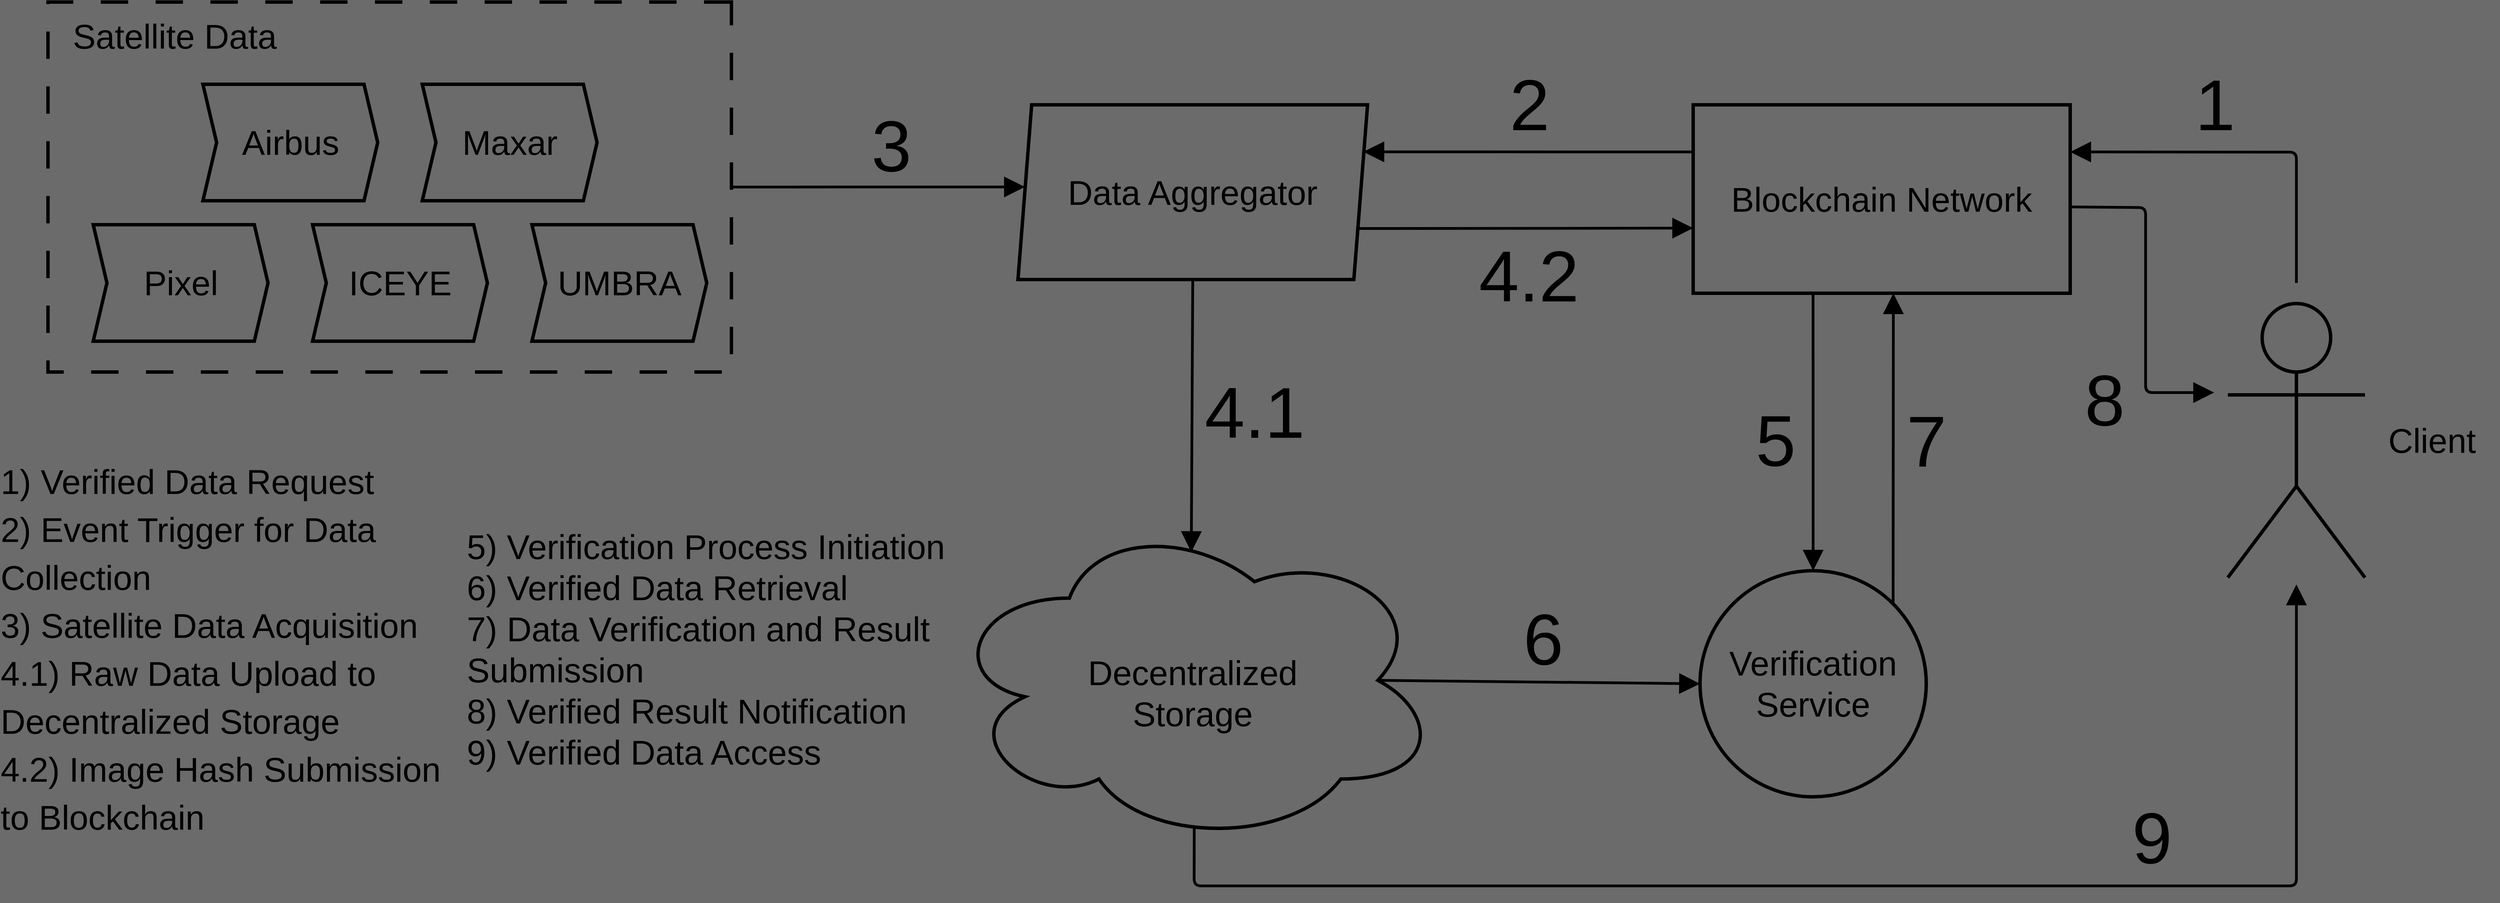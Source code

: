 <mxfile>
    <diagram id="KC9O3hOYPGRctAp5sDuG" name="Page-1">
        <mxGraphModel dx="10250" dy="4535" grid="1" gridSize="10" guides="1" tooltips="1" connect="1" arrows="1" fold="1" page="1" pageScale="1" pageWidth="827" pageHeight="1169" background="#6B6B6B" math="0" shadow="0">
            <root>
                <mxCell id="0"/>
                <mxCell id="1" parent="0"/>
                <mxCell id="4" style="edgeStyle=none;html=1;entryX=1;entryY=0.25;entryDx=0;entryDy=0;fontSize=18;strokeWidth=4;endSize=20;endArrow=block;endFill=1;" parent="1" target="3" edge="1">
                    <mxGeometry relative="1" as="geometry">
                        <mxPoint x="-70" y="920" as="sourcePoint"/>
                        <Array as="points">
                            <mxPoint x="-70" y="729"/>
                        </Array>
                    </mxGeometry>
                </mxCell>
                <mxCell id="49" value="&lt;span style=&quot;font-size: 105px;&quot;&gt;&lt;font style=&quot;font-size: 105px;&quot;&gt;1&lt;/font&gt;&lt;/span&gt;" style="edgeLabel;html=1;align=center;verticalAlign=middle;resizable=0;points=[];fontSize=105;labelBackgroundColor=none;" parent="4" vertex="1" connectable="0">
                    <mxGeometry x="-0.132" y="-3" relative="1" as="geometry">
                        <mxPoint x="-84" y="-66" as="offset"/>
                    </mxGeometry>
                </mxCell>
                <mxCell id="2" value="&lt;div style=&quot;align-items: center; display: flex; color: rgb(232, 232, 232); font-family: Arial, sans-serif; font-size: 14px; text-align: start;&quot; class=&quot;QpPSMb&quot;&gt;&lt;div style=&quot;font-size: 18px;&quot; class=&quot;DoxwDb&quot;&gt;&lt;div style=&quot;color: var(--YLNNHc); font-family: &amp;quot;Google Sans&amp;quot;, Arial, sans-serif-medium, sans-serif; word-break: break-word; line-height: 114%;&quot; role=&quot;heading&quot; data-attrid=&quot;title&quot; aria-level=&quot;2&quot; class=&quot;PZPZlf ssJ7i xgAzOe&quot;&gt;&lt;br&gt;&lt;/div&gt;&lt;/div&gt;&lt;/div&gt;&lt;div style=&quot;align-items: center; display: flex; color: rgb(232, 232, 232); font-family: Arial, sans-serif; font-size: 14px; text-align: start; background-color: rgb(31, 31, 31);&quot; class=&quot;nwVKo&quot;&gt;&lt;div class=&quot;loJjTe&quot;&gt;&lt;/div&gt;&lt;/div&gt;" style="shape=umlActor;verticalLabelPosition=bottom;verticalAlign=top;html=1;outlineConnect=0;fillColor=none;strokeWidth=5;" parent="1" vertex="1">
                    <mxGeometry x="-170" y="950" width="200" height="400" as="geometry"/>
                </mxCell>
                <mxCell id="16" style="edgeStyle=none;html=1;exitX=0;exitY=0.25;exitDx=0;exitDy=0;entryX=0.988;entryY=0.269;entryDx=0;entryDy=0;strokeWidth=4;fontSize=47;entryPerimeter=0;endSize=20;endArrow=block;endFill=1;" parent="1" source="3" target="7" edge="1">
                    <mxGeometry relative="1" as="geometry"/>
                </mxCell>
                <mxCell id="18" value="&lt;p style=&quot;line-height: 84%; font-size: 25px;&quot;&gt;&lt;font style=&quot;font-size: 25px;&quot;&gt;&lt;br&gt;&lt;/font&gt;&lt;/p&gt;&lt;p&gt;&lt;/p&gt;" style="edgeLabel;html=1;align=center;verticalAlign=middle;resizable=0;points=[];fontSize=47;" parent="16" vertex="1" connectable="0">
                    <mxGeometry x="0.125" y="-1" relative="1" as="geometry">
                        <mxPoint x="-1354" y="994" as="offset"/>
                    </mxGeometry>
                </mxCell>
                <mxCell id="50" value="&lt;span style=&quot;font-size: 105px;&quot;&gt;&lt;font style=&quot;font-size: 105px;&quot;&gt;2&lt;/font&gt;&lt;/span&gt;" style="edgeLabel;html=1;align=center;verticalAlign=middle;resizable=0;points=[];fontSize=105;labelBackgroundColor=none;fontStyle=0" parent="16" vertex="1" connectable="0">
                    <mxGeometry x="-0.22" relative="1" as="geometry">
                        <mxPoint x="-52" y="-69" as="offset"/>
                    </mxGeometry>
                </mxCell>
                <mxCell id="28" style="edgeStyle=none;html=1;entryX=0.5;entryY=0;entryDx=0;entryDy=0;strokeWidth=4;fontSize=25;exitX=0.318;exitY=1.002;exitDx=0;exitDy=0;exitPerimeter=0;endSize=20;endArrow=block;endFill=1;" parent="1" target="26" edge="1" source="3">
                    <mxGeometry relative="1" as="geometry">
                        <mxPoint x="-775" y="920" as="sourcePoint"/>
                    </mxGeometry>
                </mxCell>
                <mxCell id="55" value="5" style="edgeLabel;html=1;align=center;verticalAlign=middle;resizable=0;points=[];fontSize=105;labelBackgroundColor=none;" parent="28" vertex="1" connectable="0">
                    <mxGeometry x="0.113" y="2" relative="1" as="geometry">
                        <mxPoint x="-57" y="-11" as="offset"/>
                    </mxGeometry>
                </mxCell>
                <mxCell id="34" style="edgeStyle=none;html=1;strokeWidth=4;fontSize=25;exitX=1.002;exitY=0.542;exitDx=0;exitDy=0;exitPerimeter=0;endSize=20;endArrow=block;endFill=1;" parent="1" source="3" edge="1">
                    <mxGeometry relative="1" as="geometry">
                        <mxPoint x="-390" y="810" as="sourcePoint"/>
                        <mxPoint x="-190" y="1080" as="targetPoint"/>
                        <Array as="points">
                            <mxPoint x="-290" y="810"/>
                            <mxPoint x="-290" y="1080"/>
                        </Array>
                    </mxGeometry>
                </mxCell>
                <mxCell id="58" value="8" style="edgeLabel;html=1;align=center;verticalAlign=middle;resizable=0;points=[];fontSize=105;labelBackgroundColor=none;" parent="34" vertex="1" connectable="0">
                    <mxGeometry x="0.006" y="6" relative="1" as="geometry">
                        <mxPoint x="-66" y="149" as="offset"/>
                    </mxGeometry>
                </mxCell>
                <mxCell id="3" value="" style="rounded=0;whiteSpace=wrap;html=1;labelBackgroundColor=#18141D;fontSize=18;fillColor=none;strokeWidth=5;" parent="1" vertex="1">
                    <mxGeometry x="-950" y="660" width="550" height="275" as="geometry"/>
                </mxCell>
                <mxCell id="21" style="edgeStyle=none;html=1;exitX=0.5;exitY=1;exitDx=0;exitDy=0;strokeWidth=4;fontSize=25;entryX=0.497;entryY=0.11;entryDx=0;entryDy=0;entryPerimeter=0;endSize=20;endArrow=block;endFill=1;" parent="1" source="7" target="19" edge="1">
                    <mxGeometry relative="1" as="geometry"/>
                </mxCell>
                <mxCell id="52" value="4.1" style="edgeLabel;html=1;align=center;verticalAlign=middle;resizable=0;points=[];fontSize=105;labelBackgroundColor=none;" parent="21" vertex="1" connectable="0">
                    <mxGeometry x="0.292" relative="1" as="geometry">
                        <mxPoint x="91" y="-63" as="offset"/>
                    </mxGeometry>
                </mxCell>
                <mxCell id="23" style="edgeStyle=none;html=1;strokeWidth=4;fontSize=25;exitX=0.973;exitY=0.708;exitDx=0;exitDy=0;exitPerimeter=0;endSize=20;endArrow=block;endFill=1;" parent="1" edge="1" source="7">
                    <mxGeometry relative="1" as="geometry">
                        <mxPoint x="-1460" y="840" as="sourcePoint"/>
                        <mxPoint x="-950" y="840" as="targetPoint"/>
                    </mxGeometry>
                </mxCell>
                <mxCell id="53" value="4.2" style="edgeLabel;html=1;align=center;verticalAlign=middle;resizable=0;points=[];fontSize=105;labelBackgroundColor=none;" parent="23" vertex="1" connectable="0">
                    <mxGeometry x="0.152" y="-7" relative="1" as="geometry">
                        <mxPoint x="-33" y="63" as="offset"/>
                    </mxGeometry>
                </mxCell>
                <mxCell id="7" value="" style="shape=parallelogram;perimeter=parallelogramPerimeter;whiteSpace=wrap;html=1;fixedSize=1;labelBackgroundColor=#18141D;fontSize=18;fillColor=none;strokeWidth=5;" parent="1" vertex="1">
                    <mxGeometry x="-1935" y="660" width="510" height="255" as="geometry"/>
                </mxCell>
                <mxCell id="15" style="edgeStyle=none;html=1;exitX=1;exitY=0.5;exitDx=0;exitDy=0;fontSize=47;strokeWidth=4;entryX=0.02;entryY=0.47;entryDx=0;entryDy=0;entryPerimeter=0;endSize=20;endArrow=block;endFill=1;" parent="1" source="9" edge="1" target="7">
                    <mxGeometry relative="1" as="geometry">
                        <mxPoint x="-1940" y="780" as="targetPoint"/>
                    </mxGeometry>
                </mxCell>
                <mxCell id="51" value="3" style="edgeLabel;html=1;align=center;verticalAlign=middle;resizable=0;points=[];fontSize=105;labelBackgroundColor=none;" parent="15" vertex="1" connectable="0">
                    <mxGeometry x="0.061" y="-10" relative="1" as="geometry">
                        <mxPoint x="6" y="-70" as="offset"/>
                    </mxGeometry>
                </mxCell>
                <mxCell id="30" style="edgeStyle=none;html=1;exitX=0.875;exitY=0.5;exitDx=0;exitDy=0;exitPerimeter=0;entryX=0;entryY=0.5;entryDx=0;entryDy=0;strokeWidth=4;fontSize=25;endSize=20;endArrow=block;endFill=1;" parent="1" source="19" target="26" edge="1">
                    <mxGeometry relative="1" as="geometry"/>
                </mxCell>
                <mxCell id="54" value="6" style="edgeLabel;html=1;align=center;verticalAlign=middle;resizable=0;points=[];fontSize=105;labelBackgroundColor=none;" parent="30" vertex="1" connectable="0">
                    <mxGeometry x="0.067" y="1" relative="1" as="geometry">
                        <mxPoint x="-10" y="-62" as="offset"/>
                    </mxGeometry>
                </mxCell>
                <mxCell id="19" value="&lt;font style=&quot;font-size: 25px;&quot;&gt;&lt;br&gt;&lt;/font&gt;" style="ellipse;shape=cloud;whiteSpace=wrap;html=1;labelBackgroundColor=#18141D;strokeWidth=5;fontSize=18;fillColor=none;" parent="1" vertex="1">
                    <mxGeometry x="-2040" y="1260" width="720" height="480" as="geometry"/>
                </mxCell>
                <mxCell id="32" style="edgeStyle=none;html=1;exitX=1;exitY=0;exitDx=0;exitDy=0;strokeWidth=4;fontSize=25;entryX=0.531;entryY=1;entryDx=0;entryDy=0;entryPerimeter=0;endSize=20;endArrow=block;endFill=1;" parent="1" source="26" edge="1" target="3">
                    <mxGeometry relative="1" as="geometry">
                        <mxPoint x="-658" y="940" as="targetPoint"/>
                    </mxGeometry>
                </mxCell>
                <mxCell id="57" value="7" style="edgeLabel;html=1;align=center;verticalAlign=middle;resizable=0;points=[];fontSize=105;labelBackgroundColor=none;" parent="32" vertex="1" connectable="0">
                    <mxGeometry x="0.024" y="-5" relative="1" as="geometry">
                        <mxPoint x="43" y="-6" as="offset"/>
                    </mxGeometry>
                </mxCell>
                <mxCell id="26" value="" style="ellipse;whiteSpace=wrap;html=1;aspect=fixed;labelBackgroundColor=#18141D;strokeWidth=5;fontSize=25;fillColor=none;" parent="1" vertex="1">
                    <mxGeometry x="-940" y="1340" width="330" height="330" as="geometry"/>
                </mxCell>
                <mxCell id="9" value="" style="rounded=0;whiteSpace=wrap;html=1;labelBackgroundColor=#18141D;fontSize=18;fillColor=none;dashed=1;dashPattern=8 8;strokeWidth=5;flipH=1;" parent="1" vertex="1">
                    <mxGeometry x="-3350" y="510" width="997" height="540" as="geometry"/>
                </mxCell>
                <mxCell id="45" style="edgeStyle=none;html=1;exitX=0.503;exitY=0.951;exitDx=0;exitDy=0;exitPerimeter=0;strokeWidth=4;fontSize=25;endSize=20;endArrow=block;endFill=1;" parent="1" source="19" edge="1">
                    <mxGeometry relative="1" as="geometry">
                        <mxPoint x="-1230" y="1770" as="sourcePoint"/>
                        <mxPoint x="-70" y="1360" as="targetPoint"/>
                        <Array as="points">
                            <mxPoint x="-1678" y="1800"/>
                            <mxPoint x="-70" y="1800"/>
                        </Array>
                    </mxGeometry>
                </mxCell>
                <mxCell id="59" value="9" style="edgeLabel;html=1;align=center;verticalAlign=middle;resizable=0;points=[];fontSize=105;labelBackgroundColor=none;" parent="45" vertex="1" connectable="0">
                    <mxGeometry x="-0.266" y="-4" relative="1" as="geometry">
                        <mxPoint x="698" y="-74" as="offset"/>
                    </mxGeometry>
                </mxCell>
                <mxCell id="72" value="&lt;font style=&quot;font-size: 50px;&quot;&gt;Blockchain Network&lt;/font&gt;" style="text;html=1;strokeColor=none;fillColor=none;align=center;verticalAlign=middle;whiteSpace=wrap;rounded=0;labelBackgroundColor=none;strokeWidth=5;fontSize=45;" vertex="1" parent="1">
                    <mxGeometry x="-920" y="742.5" width="490" height="110" as="geometry"/>
                </mxCell>
                <mxCell id="73" value="&lt;span style=&quot;font-size: 50px;&quot;&gt;Data Aggregator&lt;/span&gt;" style="text;html=1;strokeColor=none;fillColor=none;align=center;verticalAlign=middle;whiteSpace=wrap;rounded=0;labelBackgroundColor=none;strokeWidth=5;fontSize=45;" vertex="1" parent="1">
                    <mxGeometry x="-1925" y="732.5" width="490" height="110" as="geometry"/>
                </mxCell>
                <mxCell id="74" value="&lt;span style=&quot;font-size: 50px;&quot;&gt;Decentralized&lt;br&gt;Storage&lt;/span&gt;" style="text;html=1;strokeColor=none;fillColor=none;align=center;verticalAlign=middle;whiteSpace=wrap;rounded=0;labelBackgroundColor=none;strokeWidth=5;fontSize=45;" vertex="1" parent="1">
                    <mxGeometry x="-1935" y="1429" width="510" height="180" as="geometry"/>
                </mxCell>
                <mxCell id="75" value="&lt;span style=&quot;font-size: 50px;&quot;&gt;Verification&lt;br&gt;Service&lt;/span&gt;" style="text;html=1;strokeColor=none;fillColor=none;align=center;verticalAlign=middle;whiteSpace=wrap;rounded=0;labelBackgroundColor=none;strokeWidth=5;fontSize=45;" vertex="1" parent="1">
                    <mxGeometry x="-923.75" y="1437.5" width="297.5" height="135" as="geometry"/>
                </mxCell>
                <mxCell id="76" value="&lt;font style=&quot;font-size: 50px;&quot;&gt;Client&lt;/font&gt;" style="text;html=1;strokeColor=none;fillColor=none;align=center;verticalAlign=middle;whiteSpace=wrap;rounded=0;labelBackgroundColor=none;strokeWidth=5;fontSize=45;" vertex="1" parent="1">
                    <mxGeometry x="30" y="1095" width="196" height="110" as="geometry"/>
                </mxCell>
                <mxCell id="77" value="&lt;span style=&quot;font-size: 50px;&quot;&gt;Satellite Data&lt;/span&gt;" style="text;html=1;strokeColor=none;fillColor=none;align=center;verticalAlign=middle;whiteSpace=wrap;rounded=0;labelBackgroundColor=none;strokeWidth=5;fontSize=45;" vertex="1" parent="1">
                    <mxGeometry x="-3350" y="510" width="370" height="100" as="geometry"/>
                </mxCell>
                <mxCell id="102" value="" style="group" vertex="1" connectable="0" parent="1">
                    <mxGeometry x="-3284" y="835" width="895" height="170" as="geometry"/>
                </mxCell>
                <mxCell id="96" value="" style="group" vertex="1" connectable="0" parent="102">
                    <mxGeometry x="640" width="255" height="170" as="geometry"/>
                </mxCell>
                <mxCell id="97" value="" style="shape=step;perimeter=stepPerimeter;whiteSpace=wrap;html=1;fixedSize=1;labelBackgroundColor=none;strokeWidth=5;fontSize=50;fillColor=none;" vertex="1" parent="96">
                    <mxGeometry width="255" height="170" as="geometry"/>
                </mxCell>
                <mxCell id="98" value="&lt;span style=&quot;font-size: 50px;&quot;&gt;UMBRA&lt;/span&gt;" style="text;html=1;strokeColor=none;fillColor=none;align=center;verticalAlign=middle;whiteSpace=wrap;rounded=0;labelBackgroundColor=none;strokeWidth=5;fontSize=45;" vertex="1" parent="96">
                    <mxGeometry x="27.5" y="42.5" width="200" height="85" as="geometry"/>
                </mxCell>
                <mxCell id="101" value="" style="group" vertex="1" connectable="0" parent="102">
                    <mxGeometry width="575" height="170" as="geometry"/>
                </mxCell>
                <mxCell id="90" value="" style="group" vertex="1" connectable="0" parent="101">
                    <mxGeometry width="255" height="170" as="geometry"/>
                </mxCell>
                <mxCell id="91" value="" style="shape=step;perimeter=stepPerimeter;whiteSpace=wrap;html=1;fixedSize=1;labelBackgroundColor=none;strokeWidth=5;fontSize=50;fillColor=none;" vertex="1" parent="90">
                    <mxGeometry width="255" height="170" as="geometry"/>
                </mxCell>
                <mxCell id="92" value="&lt;span style=&quot;font-size: 50px;&quot;&gt;Pixel&lt;/span&gt;" style="text;html=1;strokeColor=none;fillColor=none;align=center;verticalAlign=middle;whiteSpace=wrap;rounded=0;labelBackgroundColor=none;strokeWidth=5;fontSize=45;" vertex="1" parent="90">
                    <mxGeometry x="27.5" y="42.5" width="200" height="85" as="geometry"/>
                </mxCell>
                <mxCell id="93" value="" style="group" vertex="1" connectable="0" parent="101">
                    <mxGeometry x="320" width="255" height="170" as="geometry"/>
                </mxCell>
                <mxCell id="94" value="" style="shape=step;perimeter=stepPerimeter;whiteSpace=wrap;html=1;fixedSize=1;labelBackgroundColor=none;strokeWidth=5;fontSize=50;fillColor=none;" vertex="1" parent="93">
                    <mxGeometry width="255" height="170" as="geometry"/>
                </mxCell>
                <mxCell id="95" value="&lt;span style=&quot;font-size: 50px;&quot;&gt;ICEYE&lt;/span&gt;" style="text;html=1;strokeColor=none;fillColor=none;align=center;verticalAlign=middle;whiteSpace=wrap;rounded=0;labelBackgroundColor=none;strokeWidth=5;fontSize=45;" vertex="1" parent="93">
                    <mxGeometry x="27.5" y="42.5" width="200" height="85" as="geometry"/>
                </mxCell>
                <mxCell id="103" value="" style="group" vertex="1" connectable="0" parent="1">
                    <mxGeometry x="-3124" y="630" width="575" height="170" as="geometry"/>
                </mxCell>
                <mxCell id="81" value="" style="shape=step;perimeter=stepPerimeter;whiteSpace=wrap;html=1;fixedSize=1;labelBackgroundColor=none;strokeWidth=5;fontSize=50;fillColor=none;container=0;" vertex="1" parent="103">
                    <mxGeometry width="255" height="170" as="geometry"/>
                </mxCell>
                <mxCell id="83" value="&lt;span style=&quot;font-size: 50px;&quot;&gt;Airbus&lt;/span&gt;" style="text;html=1;strokeColor=none;fillColor=none;align=center;verticalAlign=middle;whiteSpace=wrap;rounded=0;labelBackgroundColor=none;strokeWidth=5;fontSize=45;container=0;" vertex="1" parent="103">
                    <mxGeometry x="27.5" y="42.5" width="200" height="85" as="geometry"/>
                </mxCell>
                <mxCell id="86" value="" style="shape=step;perimeter=stepPerimeter;whiteSpace=wrap;html=1;fixedSize=1;labelBackgroundColor=none;strokeWidth=5;fontSize=50;fillColor=none;container=0;" vertex="1" parent="103">
                    <mxGeometry x="320" width="255" height="170" as="geometry"/>
                </mxCell>
                <mxCell id="87" value="&lt;span style=&quot;font-size: 50px;&quot;&gt;Maxar&lt;/span&gt;" style="text;html=1;strokeColor=none;fillColor=none;align=center;verticalAlign=middle;whiteSpace=wrap;rounded=0;labelBackgroundColor=none;strokeWidth=5;fontSize=45;container=0;" vertex="1" parent="103">
                    <mxGeometry x="347.5" y="42.5" width="200" height="85" as="geometry"/>
                </mxCell>
                <mxCell id="104" value="&lt;div style=&quot;text-align: left; line-height: 140%;&quot;&gt;&lt;span style=&quot;background-color: initial;&quot;&gt;&lt;font style=&quot;font-size: 50px;&quot;&gt;1) Verified Data Request&lt;/font&gt;&lt;/span&gt;&lt;/div&gt;&lt;font style=&quot;font-size: 50px;&quot;&gt;&lt;span style=&quot;background-color: initial;&quot;&gt;&lt;div style=&quot;text-align: left; line-height: 140%;&quot;&gt;&lt;span style=&quot;background-color: initial;&quot;&gt;2) Event Trigger for Data Collection&lt;/span&gt;&lt;/div&gt;&lt;/span&gt;&lt;span style=&quot;background-color: initial;&quot;&gt;&lt;div style=&quot;text-align: left; line-height: 140%;&quot;&gt;&lt;span style=&quot;background-color: initial;&quot;&gt;3) Satellite Data Acquisition&lt;/span&gt;&lt;/div&gt;&lt;/span&gt;&lt;span style=&quot;background-color: initial;&quot;&gt;&lt;div style=&quot;text-align: left; line-height: 140%;&quot;&gt;4.1) Raw Data Upload to Decentralized Storage&lt;br&gt;4.2)&amp;nbsp;Image Hash Submission to Blockchain&lt;/div&gt;&lt;/span&gt;&lt;/font&gt;" style="text;html=1;strokeColor=none;fillColor=none;align=center;verticalAlign=middle;whiteSpace=wrap;rounded=0;labelBackgroundColor=none;strokeWidth=5;fontSize=50;" vertex="1" parent="1">
                    <mxGeometry x="-3420" y="1091.25" width="670" height="727.5" as="geometry"/>
                </mxCell>
                <mxCell id="107" value="&lt;div style=&quot;text-align: left; line-height: 140%;&quot;&gt;&lt;/div&gt;&lt;div style=&quot;text-align: left;&quot;&gt;&lt;span style=&quot;background-color: initial;&quot;&gt;5) Verification Process Initiation&lt;/span&gt;&lt;/div&gt;&lt;span style=&quot;background-color: initial;&quot;&gt;&lt;div style=&quot;text-align: left;&quot;&gt;6) Verified Data Retrieval&lt;/div&gt;&lt;div style=&quot;text-align: left;&quot;&gt;7)&amp;nbsp;Data Verification and Result Submission&lt;/div&gt;&lt;div style=&quot;text-align: left;&quot;&gt;8)&amp;nbsp;Verified Result Notification&lt;/div&gt;&lt;div style=&quot;text-align: left;&quot;&gt;9)&amp;nbsp;Verified Data Access&lt;/div&gt;&lt;/span&gt;" style="text;html=1;strokeColor=none;fillColor=none;align=center;verticalAlign=middle;whiteSpace=wrap;rounded=0;labelBackgroundColor=none;strokeWidth=5;fontSize=50;" vertex="1" parent="1">
                    <mxGeometry x="-2740" y="1130" width="710" height="650" as="geometry"/>
                </mxCell>
            </root>
        </mxGraphModel>
    </diagram>
</mxfile>